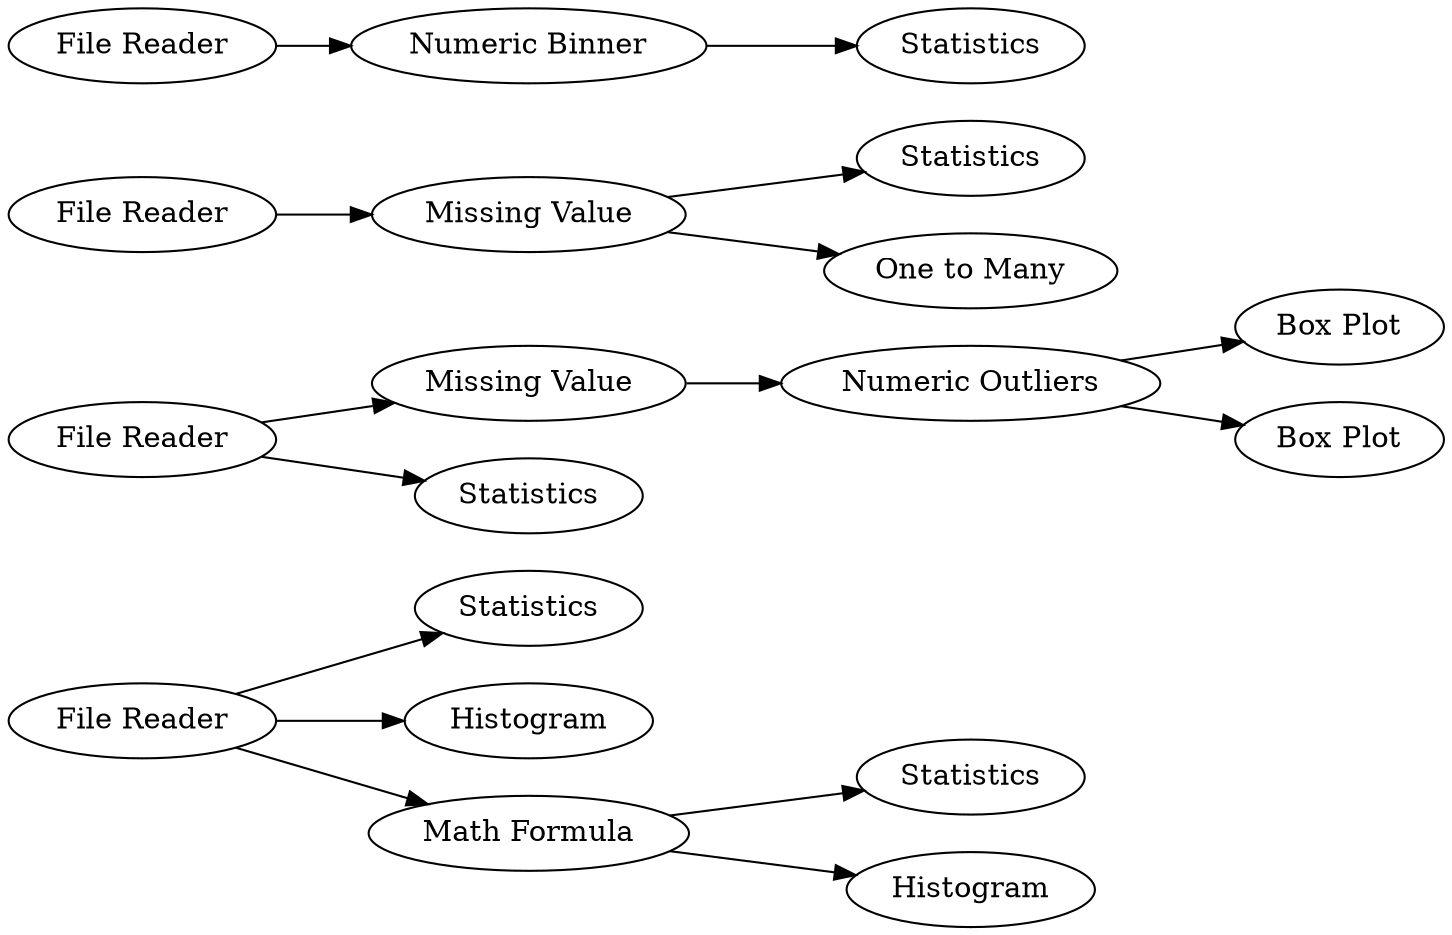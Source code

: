 digraph {
	1 -> 4
	11 -> 12
	16 -> 15
	18 -> 19
	12 -> 7
	1 -> 2
	16 -> 14
	11 -> 8
	3 -> 5
	13 -> 16
	17 -> 18
	7 -> 10
	7 -> 9
	1 -> 3
	3 -> 6
	7 [label="Numeric Outliers"]
	9 [label="Box Plot"]
	18 [label="Numeric Binner"]
	8 [label=Statistics]
	17 [label="File Reader"]
	3 [label="Math Formula"]
	19 [label=Statistics]
	6 [label=Histogram]
	15 [label=Statistics]
	12 [label="Missing Value"]
	10 [label="Box Plot"]
	16 [label="Missing Value"]
	1 [label="File Reader"]
	11 [label="File Reader"]
	4 [label=Statistics]
	14 [label="One to Many"]
	5 [label=Statistics]
	13 [label="File Reader"]
	2 [label=Histogram]
	rankdir=LR
}

